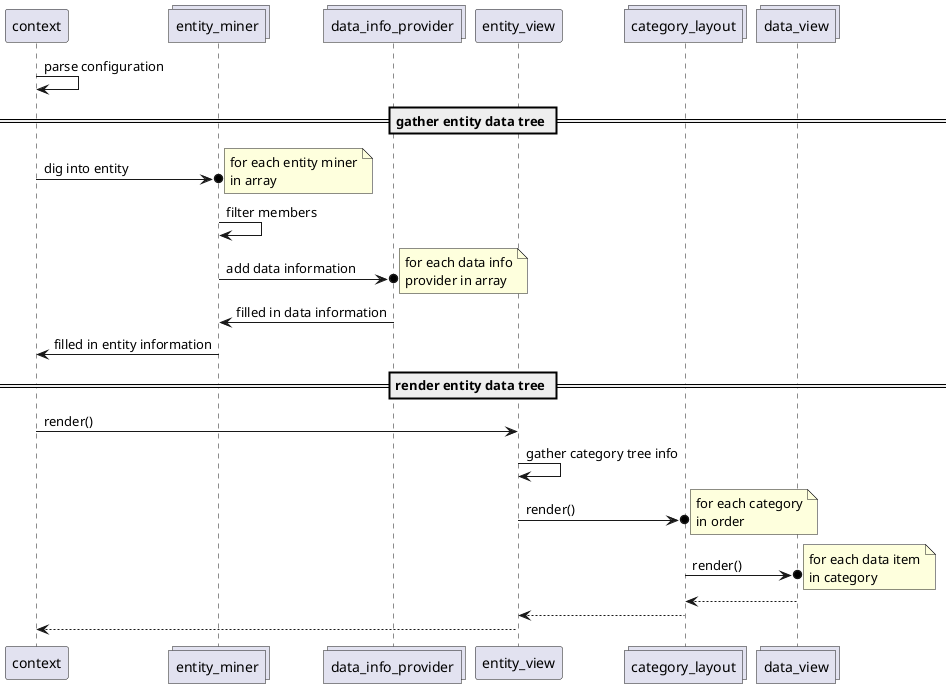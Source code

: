@startuml
participant context
collections entity_miner
collections data_info_provider
participant entity_view
collections category_layout
collections data_view

context -> context: parse configuration

== gather entity data tree ==

context ->o entity_miner: dig into entity
note right: for each entity miner\nin array
entity_miner -> entity_miner: filter members
entity_miner ->o data_info_provider: add data information
note right: for each data info\nprovider in array
data_info_provider -> entity_miner: filled in data information
entity_miner -> context: filled in entity information

== render entity data tree ==

context -> entity_view: render()
entity_view -> entity_view: gather category tree info
entity_view ->o category_layout: render()
note right: for each category\nin order
category_layout ->o data_view: render()
note right: for each data item\nin category
data_view --> category_layout
category_layout --> entity_view
entity_view --> context

@enduml
